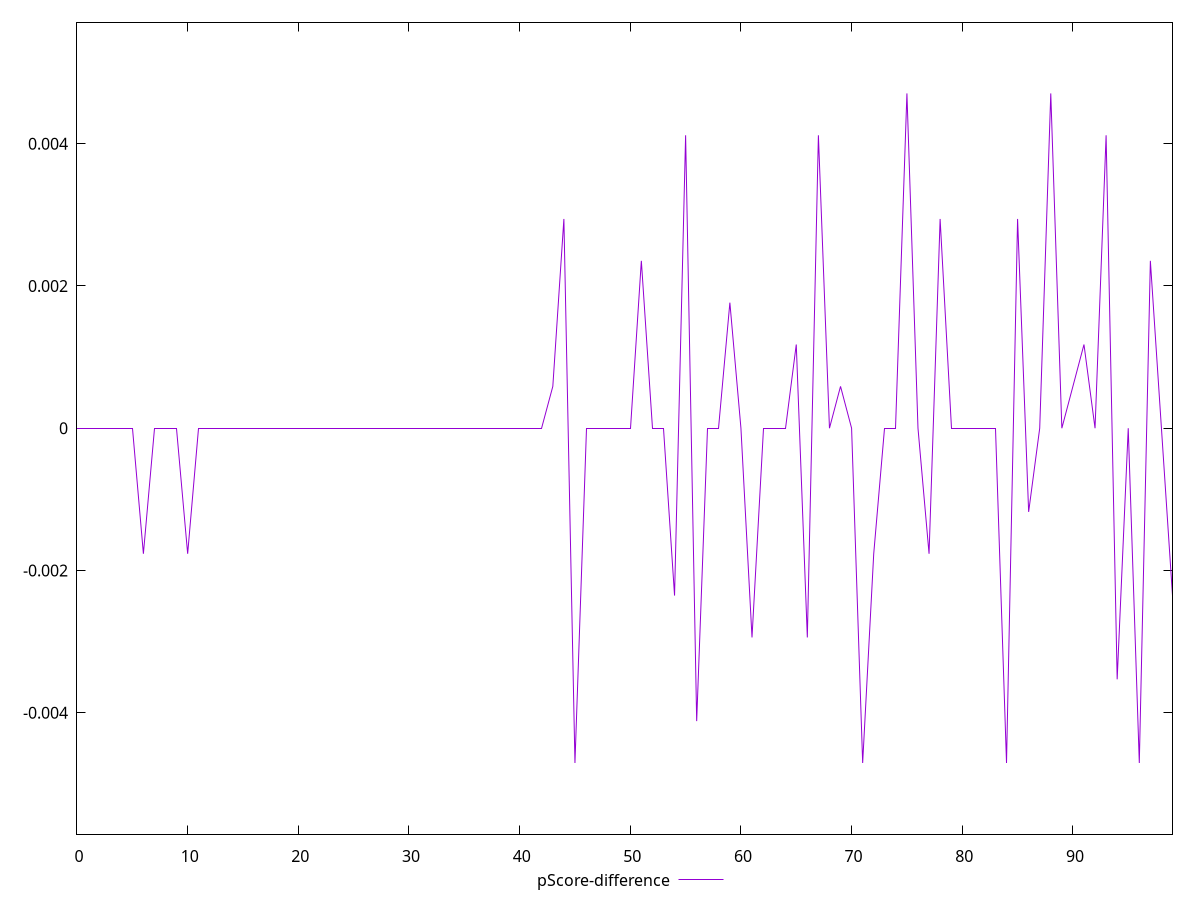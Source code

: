 reset

$pScoreDifference <<EOF
0 0
1 0
2 0
3 0
4 0
5 0
6 -0.0017647058823529738
7 0
8 0
9 0
10 -0.0017647058823529373
11 0
12 0
13 0
14 0
15 0
16 0
17 0
18 0
19 0
20 0
21 0
22 0
23 0
24 0
25 0
26 0
27 0
28 0
29 0
30 0
31 0
32 0
33 0
34 0
35 0
36 0
37 0
38 0
39 0
40 0
41 0
42 0
43 0.0005882352941176203
44 0.0029411764705882335
45 -0.004705882352941209
46 0
47 0
48 1.3877787807814457e-17
49 0
50 0
51 0.002352941176470575
52 0
53 0
54 -0.002352941176470613
55 0.004117647058823512
56 -0.0041176470588235314
57 0
58 0
59 0.0017647058823529183
60 0
61 -0.0029411764705882387
62 0
63 0
64 0
65 0.0011764705882352788
66 -0.0029411764705882717
67 0.004117647058823512
68 0
69 0.0005882352941176394
70 0
71 -0.004705882352941209
72 -0.0017647058823529738
73 0
74 0
75 0.004705882352941188
76 0
77 -0.0017647058823529738
78 0.0029411764705882335
79 0
80 0
81 0
82 0
83 0
84 -0.004705882352941209
85 0.002941176470588211
86 -0.0011764705882352997
87 0
88 0.004705882352941171
89 -3.8163916471489756e-17
90 0.0005882352941176394
91 0.0011764705882352927
92 0
93 0.0041176470588235314
94 -0.003529411764705913
95 0
96 -0.004705882352941209
97 0.0023529411764705577
98 0
99 -0.0023529411764705993
EOF

set key outside below
set xrange [0:99]
set yrange [-0.005705882352941209:0.005705882352941188]
set trange [-0.005705882352941209:0.005705882352941188]
set terminal svg size 640, 500 enhanced background rgb 'white'
set output "report_00009_2021-02-08T22-37-41.559Z/uses-http2/samples/pages/pScore-difference/values.svg"

plot $pScoreDifference title "pScore-difference" with line

reset
